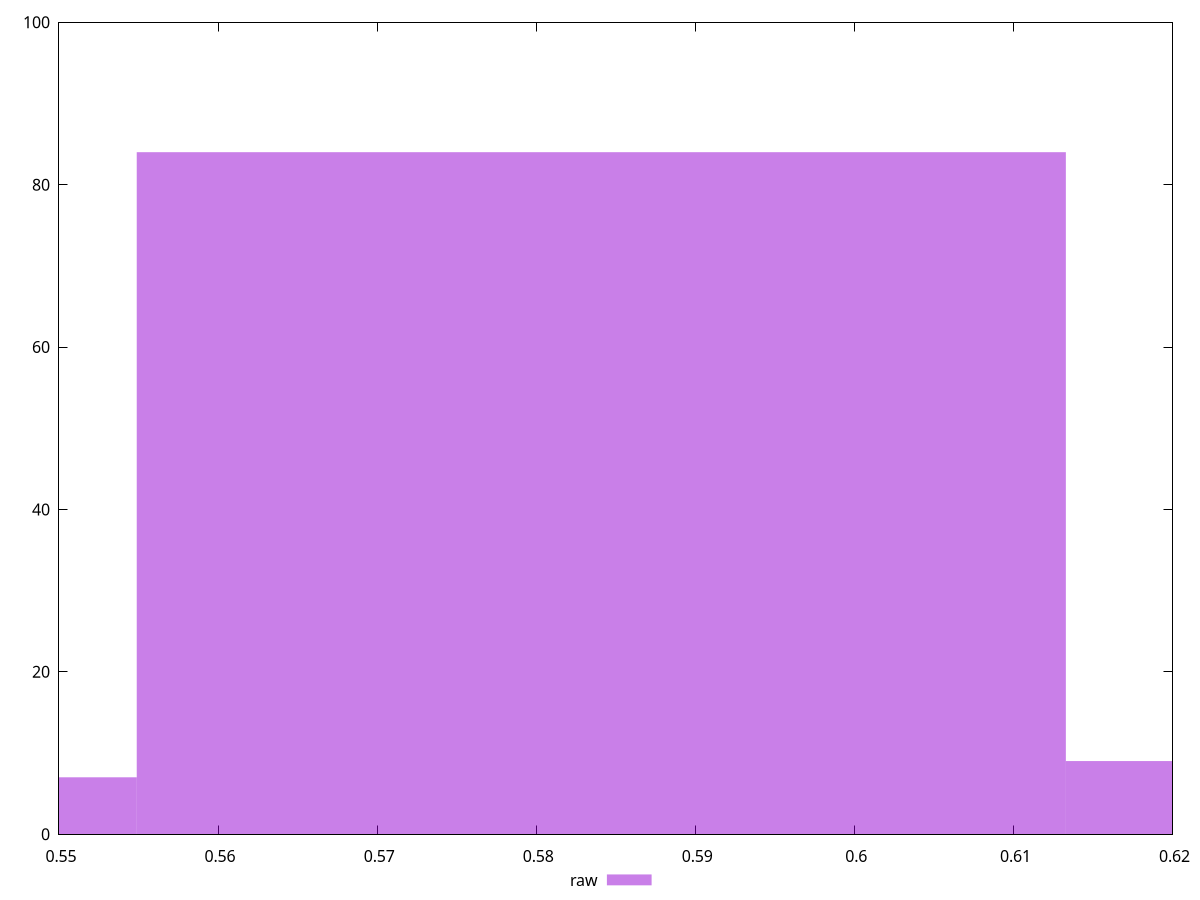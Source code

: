 reset

$raw <<EOF
0.5840914487952684 84
0.5256823039157416 7
0.6425005936747953 9
EOF

set key outside below
set boxwidth 0.05840914487952684
set xrange [0.55:0.62]
set yrange [0:100]
set trange [0:100]
set style fill transparent solid 0.5 noborder
set terminal svg size 640, 490 enhanced background rgb 'white'
set output "reports/report_00033_2021-03-01T14-23-16.841Z/meta/score/samples/astro-inner/raw/histogram.svg"

plot $raw title "raw" with boxes

reset
